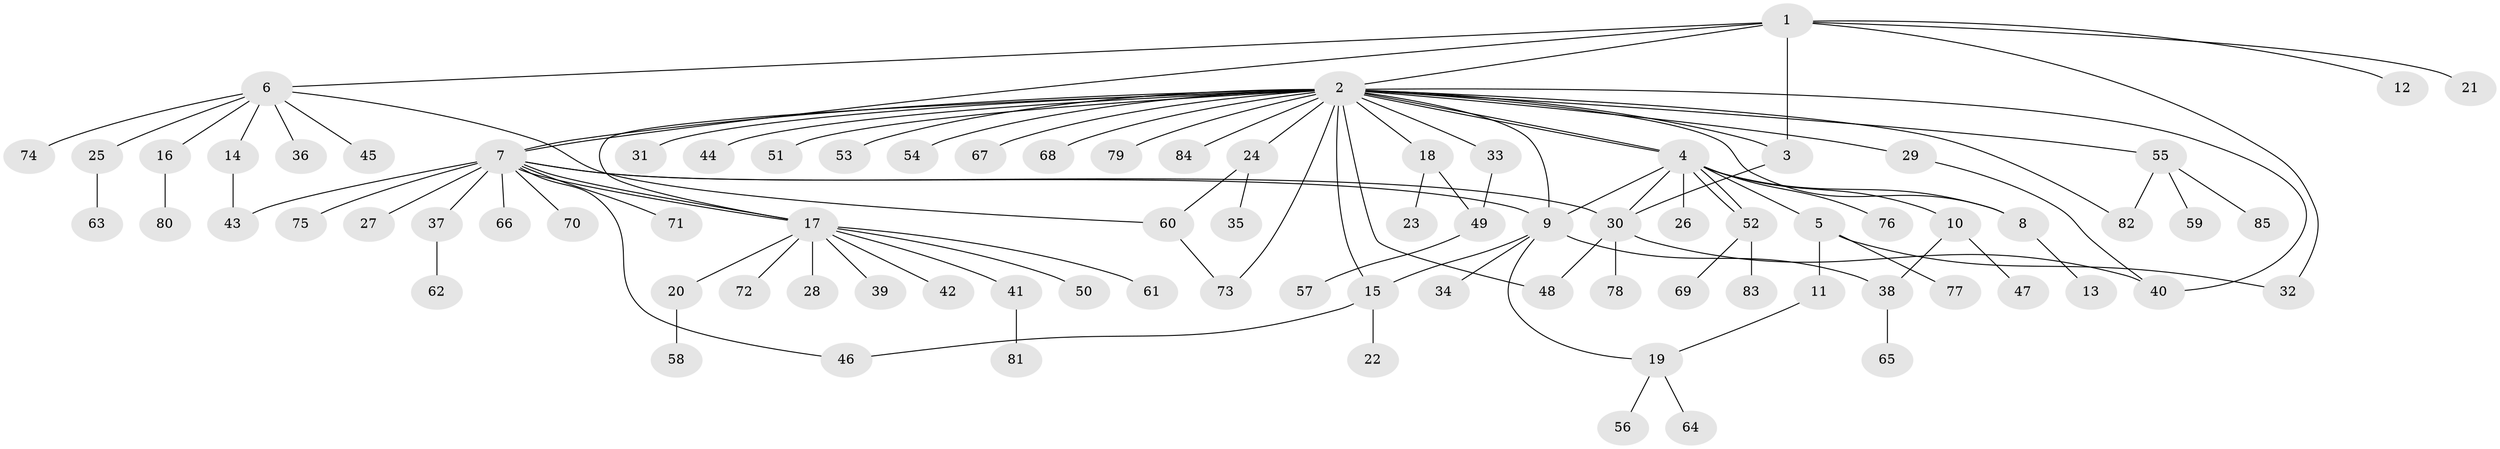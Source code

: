 // Generated by graph-tools (version 1.1) at 2025/49/03/09/25 03:49:53]
// undirected, 85 vertices, 108 edges
graph export_dot {
graph [start="1"]
  node [color=gray90,style=filled];
  1;
  2;
  3;
  4;
  5;
  6;
  7;
  8;
  9;
  10;
  11;
  12;
  13;
  14;
  15;
  16;
  17;
  18;
  19;
  20;
  21;
  22;
  23;
  24;
  25;
  26;
  27;
  28;
  29;
  30;
  31;
  32;
  33;
  34;
  35;
  36;
  37;
  38;
  39;
  40;
  41;
  42;
  43;
  44;
  45;
  46;
  47;
  48;
  49;
  50;
  51;
  52;
  53;
  54;
  55;
  56;
  57;
  58;
  59;
  60;
  61;
  62;
  63;
  64;
  65;
  66;
  67;
  68;
  69;
  70;
  71;
  72;
  73;
  74;
  75;
  76;
  77;
  78;
  79;
  80;
  81;
  82;
  83;
  84;
  85;
  1 -- 2;
  1 -- 3;
  1 -- 6;
  1 -- 7;
  1 -- 12;
  1 -- 21;
  1 -- 32;
  2 -- 3;
  2 -- 4;
  2 -- 4;
  2 -- 7;
  2 -- 8;
  2 -- 9;
  2 -- 15;
  2 -- 17;
  2 -- 18;
  2 -- 24;
  2 -- 29;
  2 -- 31;
  2 -- 33;
  2 -- 40;
  2 -- 44;
  2 -- 48;
  2 -- 51;
  2 -- 53;
  2 -- 54;
  2 -- 55;
  2 -- 67;
  2 -- 68;
  2 -- 73;
  2 -- 79;
  2 -- 82;
  2 -- 84;
  3 -- 30;
  4 -- 5;
  4 -- 8;
  4 -- 9;
  4 -- 10;
  4 -- 26;
  4 -- 30;
  4 -- 52;
  4 -- 52;
  4 -- 76;
  5 -- 11;
  5 -- 32;
  5 -- 77;
  6 -- 14;
  6 -- 16;
  6 -- 25;
  6 -- 36;
  6 -- 45;
  6 -- 60;
  6 -- 74;
  7 -- 9;
  7 -- 17;
  7 -- 17;
  7 -- 27;
  7 -- 30;
  7 -- 37;
  7 -- 43;
  7 -- 46;
  7 -- 66;
  7 -- 70;
  7 -- 71;
  7 -- 75;
  8 -- 13;
  9 -- 15;
  9 -- 19;
  9 -- 34;
  9 -- 38;
  10 -- 38;
  10 -- 47;
  11 -- 19;
  14 -- 43;
  15 -- 22;
  15 -- 46;
  16 -- 80;
  17 -- 20;
  17 -- 28;
  17 -- 39;
  17 -- 41;
  17 -- 42;
  17 -- 50;
  17 -- 61;
  17 -- 72;
  18 -- 23;
  18 -- 49;
  19 -- 56;
  19 -- 64;
  20 -- 58;
  24 -- 35;
  24 -- 60;
  25 -- 63;
  29 -- 40;
  30 -- 40;
  30 -- 48;
  30 -- 78;
  33 -- 49;
  37 -- 62;
  38 -- 65;
  41 -- 81;
  49 -- 57;
  52 -- 69;
  52 -- 83;
  55 -- 59;
  55 -- 82;
  55 -- 85;
  60 -- 73;
}
